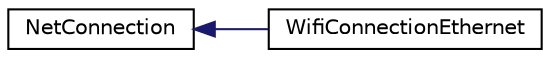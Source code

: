 digraph "Graphical Class Hierarchy"
{
 // INTERACTIVE_SVG=YES
  edge [fontname="Helvetica",fontsize="10",labelfontname="Helvetica",labelfontsize="10"];
  node [fontname="Helvetica",fontsize="10",shape=record];
  rankdir="LR";
  Node0 [label="NetConnection",height=0.2,width=0.4,color="black", fillcolor="white", style="filled",URL="$d0/dfb/class_net_connection.html"];
  Node0 -> Node1 [dir="back",color="midnightblue",fontsize="10",style="solid",fontname="Helvetica"];
  Node1 [label="WifiConnectionEthernet",height=0.2,width=0.4,color="black", fillcolor="white", style="filled",URL="$d2/df5/class_wifi_connection_ethernet.html"];
}
